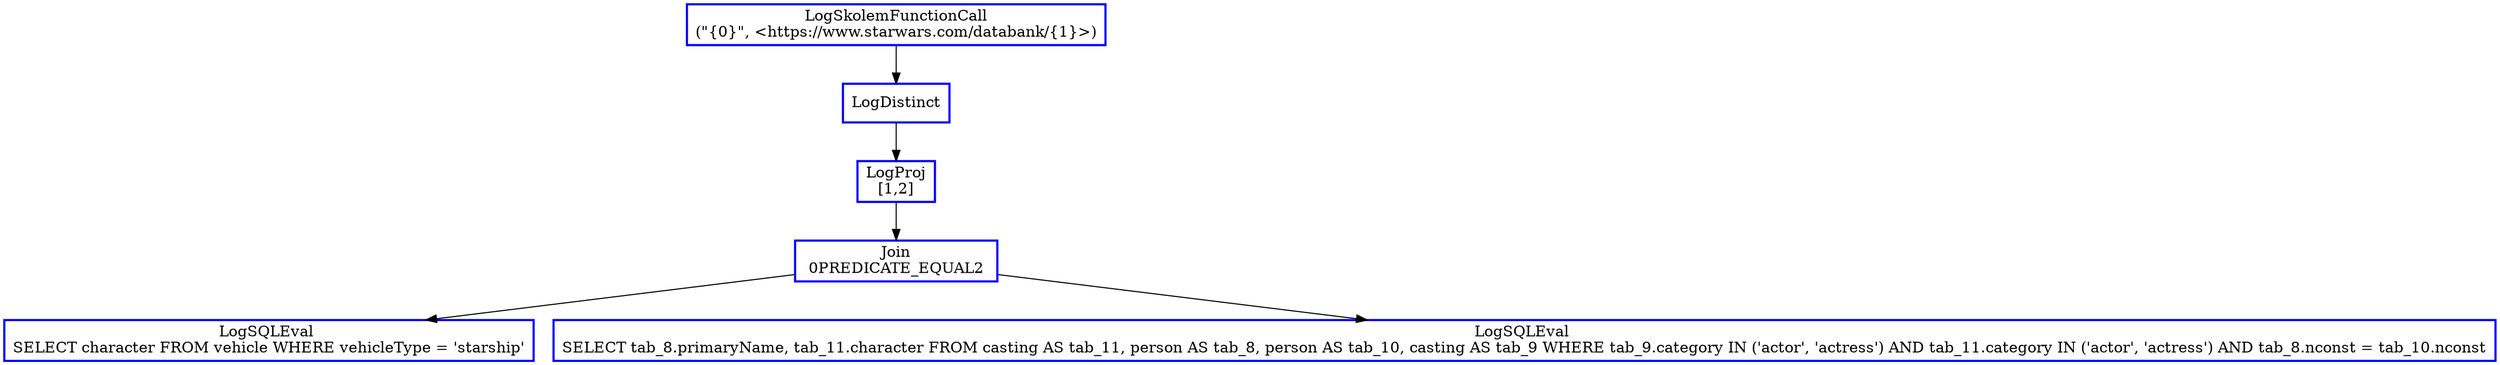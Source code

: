 digraph  g{
node [shape=rectangle, color=black, fontcolor=black, style=bold]
0 [label="LogSkolemFunctionCall
(\"{0}\", <https://www.starwars.com/databank/{1}>)" , color = blue] ; 
1 [label="LogDistinct" , color = blue] ; 
0 -> 1 ; 
2 [label="LogProj
[1,2]" , color = blue] ; 
1 -> 2 ; 
3 [label="Join\n 0PREDICATE_EQUAL2 ", color = blue] ; 
2 -> 3 ; 
4 [label="LogSQLEval 
SELECT character FROM vehicle WHERE vehicleType = 'starship'", color = blue] ; 
3 -> 4 ; 
5 [label="LogSQLEval 
SELECT tab_8.primaryName, tab_11.character FROM casting AS tab_11, person AS tab_8, person AS tab_10, casting AS tab_9 WHERE tab_9.category IN ('actor', 'actress') AND tab_11.category IN ('actor', 'actress') AND tab_8.nconst = tab_10.nconst", color = blue] ; 
3 -> 5 ; 
}

